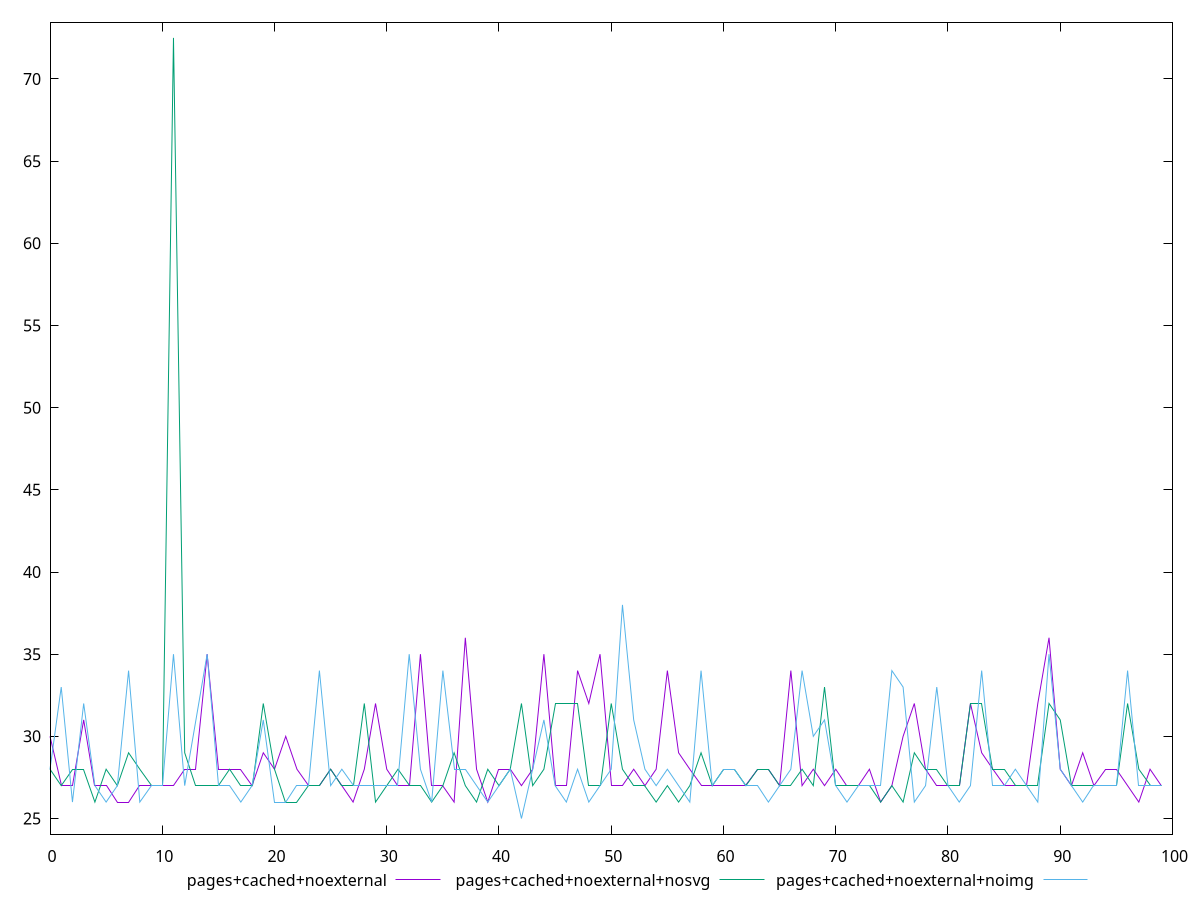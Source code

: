$_pagesCachedNoexternal <<EOF
30
27
27
31
27
27
26
26
27
27
27
27
28
28
35
28
28
28
27
29
28
30
28
27
27
28
27
26
28
32
28
27
27
35
27
27
26
36
28
26
28
28
27
28
35
27
27
34
32
35
27
27
28
27
28
34
29
28
27
27
27
27
27
28
28
27
34
27
28
27
28
27
27
28
26
27
30
32
28
27
27
27
32
29
28
27
27
27
32
36
28
27
29
27
28
28
27
26
28
27
EOF
$_pagesCachedNoexternalNosvg <<EOF
28
27
28
28
26
28
27
29
28
27
27
72.5
29
27
27
27
28
27
27
32
28
26
26
27
27
28
27
27
32
26
27
28
27
27
26
27
29
27
26
28
27
28
32
27
28
32
32
32
27
27
32
28
27
27
26
27
26
27
29
27
28
28
27
28
28
27
27
28
27
33
27
27
27
27
26
27
26
29
28
28
27
27
32
32
28
28
27
27
27
32
31
27
27
27
27
27
32
28
27
27
EOF
$_pagesCachedNoexternalNoimg <<EOF
28
33
26
32
27
26
27
34
26
27
27
35
27
31
35
27
27
26
27
31
26
26
27
27
34
27
28
27
27
27
27
27
35
28
26
34
28
28
27
26
27
28
25
28
31
27
26
28
26
27
28
38
31
28
27
28
27
26
34
27
28
28
27
27
26
27
28
34
30
31
27
26
27
27
27
34
33
26
27
33
27
26
27
34
27
27
28
27
26
35
28
27
26
27
27
27
34
27
27
27
EOF
set key outside below
set terminal pngcairo
set output "report_00006_2020-11-02T20-21-41.718Z/max-potential-fid/max-potential-fid_pages+cached+noexternal_pages+cached+noexternal+nosvg_pages+cached+noexternal+noimg.png"
set yrange [24.05:73.45]
plot $_pagesCachedNoexternal title "pages+cached+noexternal" with line ,$_pagesCachedNoexternalNosvg title "pages+cached+noexternal+nosvg" with line ,$_pagesCachedNoexternalNoimg title "pages+cached+noexternal+noimg" with line ,